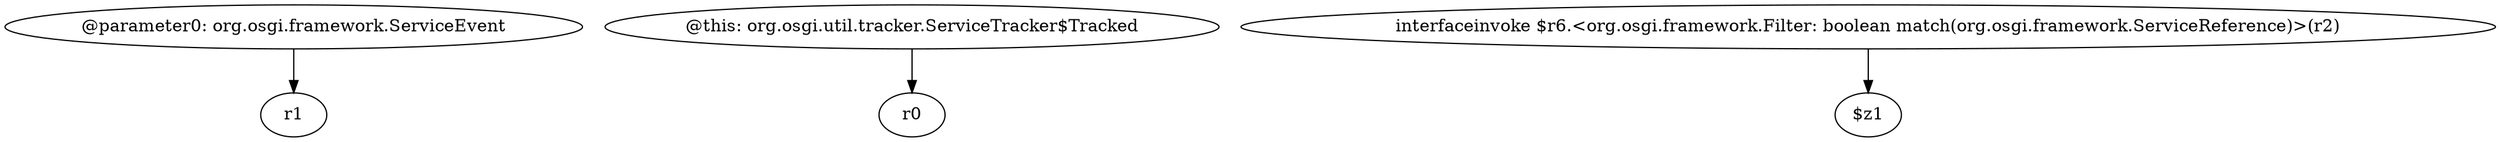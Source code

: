 digraph g {
0[label="@parameter0: org.osgi.framework.ServiceEvent"]
1[label="r1"]
0->1[label=""]
2[label="@this: org.osgi.util.tracker.ServiceTracker$Tracked"]
3[label="r0"]
2->3[label=""]
4[label="interfaceinvoke $r6.<org.osgi.framework.Filter: boolean match(org.osgi.framework.ServiceReference)>(r2)"]
5[label="$z1"]
4->5[label=""]
}